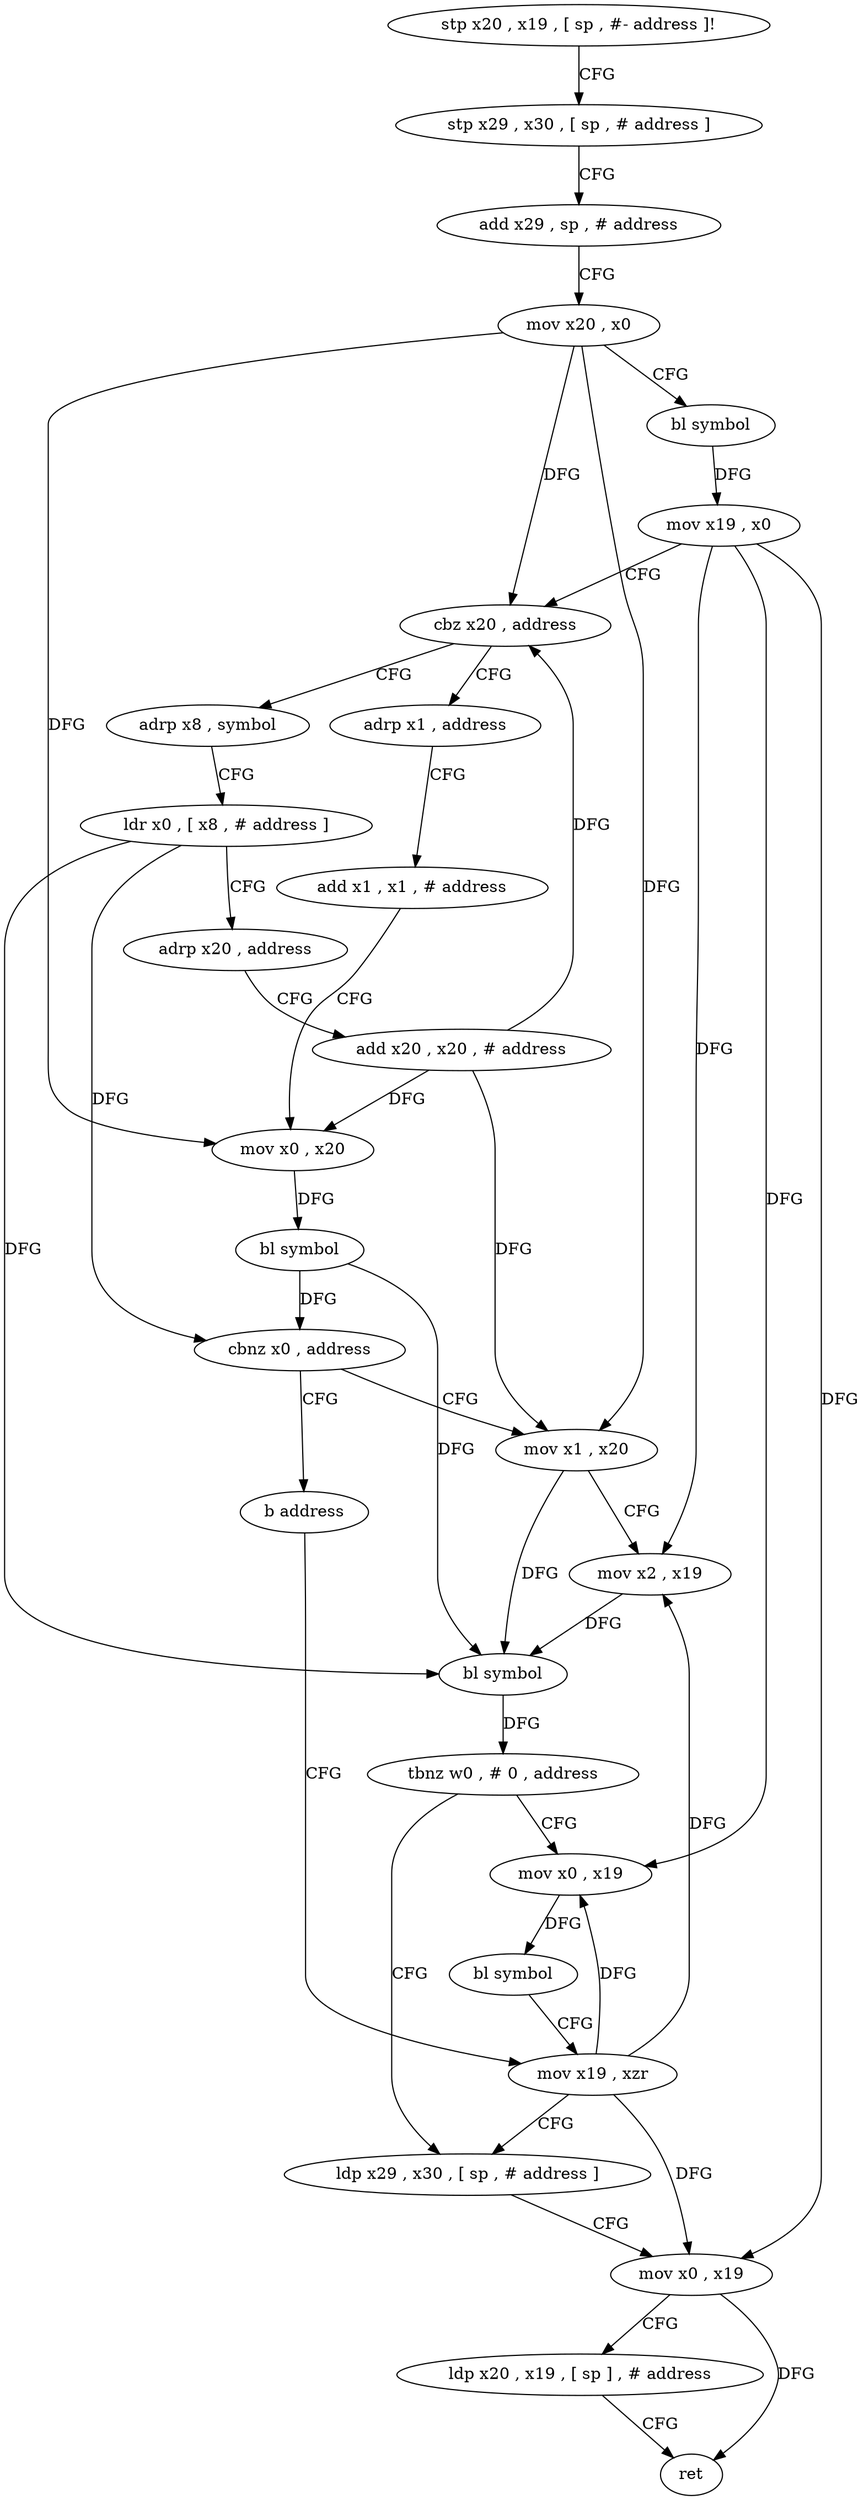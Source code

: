 digraph "func" {
"4215404" [label = "stp x20 , x19 , [ sp , #- address ]!" ]
"4215408" [label = "stp x29 , x30 , [ sp , # address ]" ]
"4215412" [label = "add x29 , sp , # address" ]
"4215416" [label = "mov x20 , x0" ]
"4215420" [label = "bl symbol" ]
"4215424" [label = "mov x19 , x0" ]
"4215428" [label = "cbz x20 , address" ]
"4215456" [label = "adrp x8 , symbol" ]
"4215432" [label = "adrp x1 , address" ]
"4215460" [label = "ldr x0 , [ x8 , # address ]" ]
"4215464" [label = "adrp x20 , address" ]
"4215468" [label = "add x20 , x20 , # address" ]
"4215472" [label = "mov x1 , x20" ]
"4215436" [label = "add x1 , x1 , # address" ]
"4215440" [label = "mov x0 , x20" ]
"4215444" [label = "bl symbol" ]
"4215448" [label = "cbnz x0 , address" ]
"4215452" [label = "b address" ]
"4215500" [label = "ldp x29 , x30 , [ sp , # address ]" ]
"4215504" [label = "mov x0 , x19" ]
"4215508" [label = "ldp x20 , x19 , [ sp ] , # address" ]
"4215512" [label = "ret" ]
"4215488" [label = "mov x0 , x19" ]
"4215492" [label = "bl symbol" ]
"4215496" [label = "mov x19 , xzr" ]
"4215476" [label = "mov x2 , x19" ]
"4215480" [label = "bl symbol" ]
"4215484" [label = "tbnz w0 , # 0 , address" ]
"4215404" -> "4215408" [ label = "CFG" ]
"4215408" -> "4215412" [ label = "CFG" ]
"4215412" -> "4215416" [ label = "CFG" ]
"4215416" -> "4215420" [ label = "CFG" ]
"4215416" -> "4215428" [ label = "DFG" ]
"4215416" -> "4215440" [ label = "DFG" ]
"4215416" -> "4215472" [ label = "DFG" ]
"4215420" -> "4215424" [ label = "DFG" ]
"4215424" -> "4215428" [ label = "CFG" ]
"4215424" -> "4215476" [ label = "DFG" ]
"4215424" -> "4215504" [ label = "DFG" ]
"4215424" -> "4215488" [ label = "DFG" ]
"4215428" -> "4215456" [ label = "CFG" ]
"4215428" -> "4215432" [ label = "CFG" ]
"4215456" -> "4215460" [ label = "CFG" ]
"4215432" -> "4215436" [ label = "CFG" ]
"4215460" -> "4215464" [ label = "CFG" ]
"4215460" -> "4215448" [ label = "DFG" ]
"4215460" -> "4215480" [ label = "DFG" ]
"4215464" -> "4215468" [ label = "CFG" ]
"4215468" -> "4215472" [ label = "DFG" ]
"4215468" -> "4215428" [ label = "DFG" ]
"4215468" -> "4215440" [ label = "DFG" ]
"4215472" -> "4215476" [ label = "CFG" ]
"4215472" -> "4215480" [ label = "DFG" ]
"4215436" -> "4215440" [ label = "CFG" ]
"4215440" -> "4215444" [ label = "DFG" ]
"4215444" -> "4215448" [ label = "DFG" ]
"4215444" -> "4215480" [ label = "DFG" ]
"4215448" -> "4215472" [ label = "CFG" ]
"4215448" -> "4215452" [ label = "CFG" ]
"4215452" -> "4215496" [ label = "CFG" ]
"4215500" -> "4215504" [ label = "CFG" ]
"4215504" -> "4215508" [ label = "CFG" ]
"4215504" -> "4215512" [ label = "DFG" ]
"4215508" -> "4215512" [ label = "CFG" ]
"4215488" -> "4215492" [ label = "DFG" ]
"4215492" -> "4215496" [ label = "CFG" ]
"4215496" -> "4215500" [ label = "CFG" ]
"4215496" -> "4215476" [ label = "DFG" ]
"4215496" -> "4215504" [ label = "DFG" ]
"4215496" -> "4215488" [ label = "DFG" ]
"4215476" -> "4215480" [ label = "DFG" ]
"4215480" -> "4215484" [ label = "DFG" ]
"4215484" -> "4215500" [ label = "CFG" ]
"4215484" -> "4215488" [ label = "CFG" ]
}
